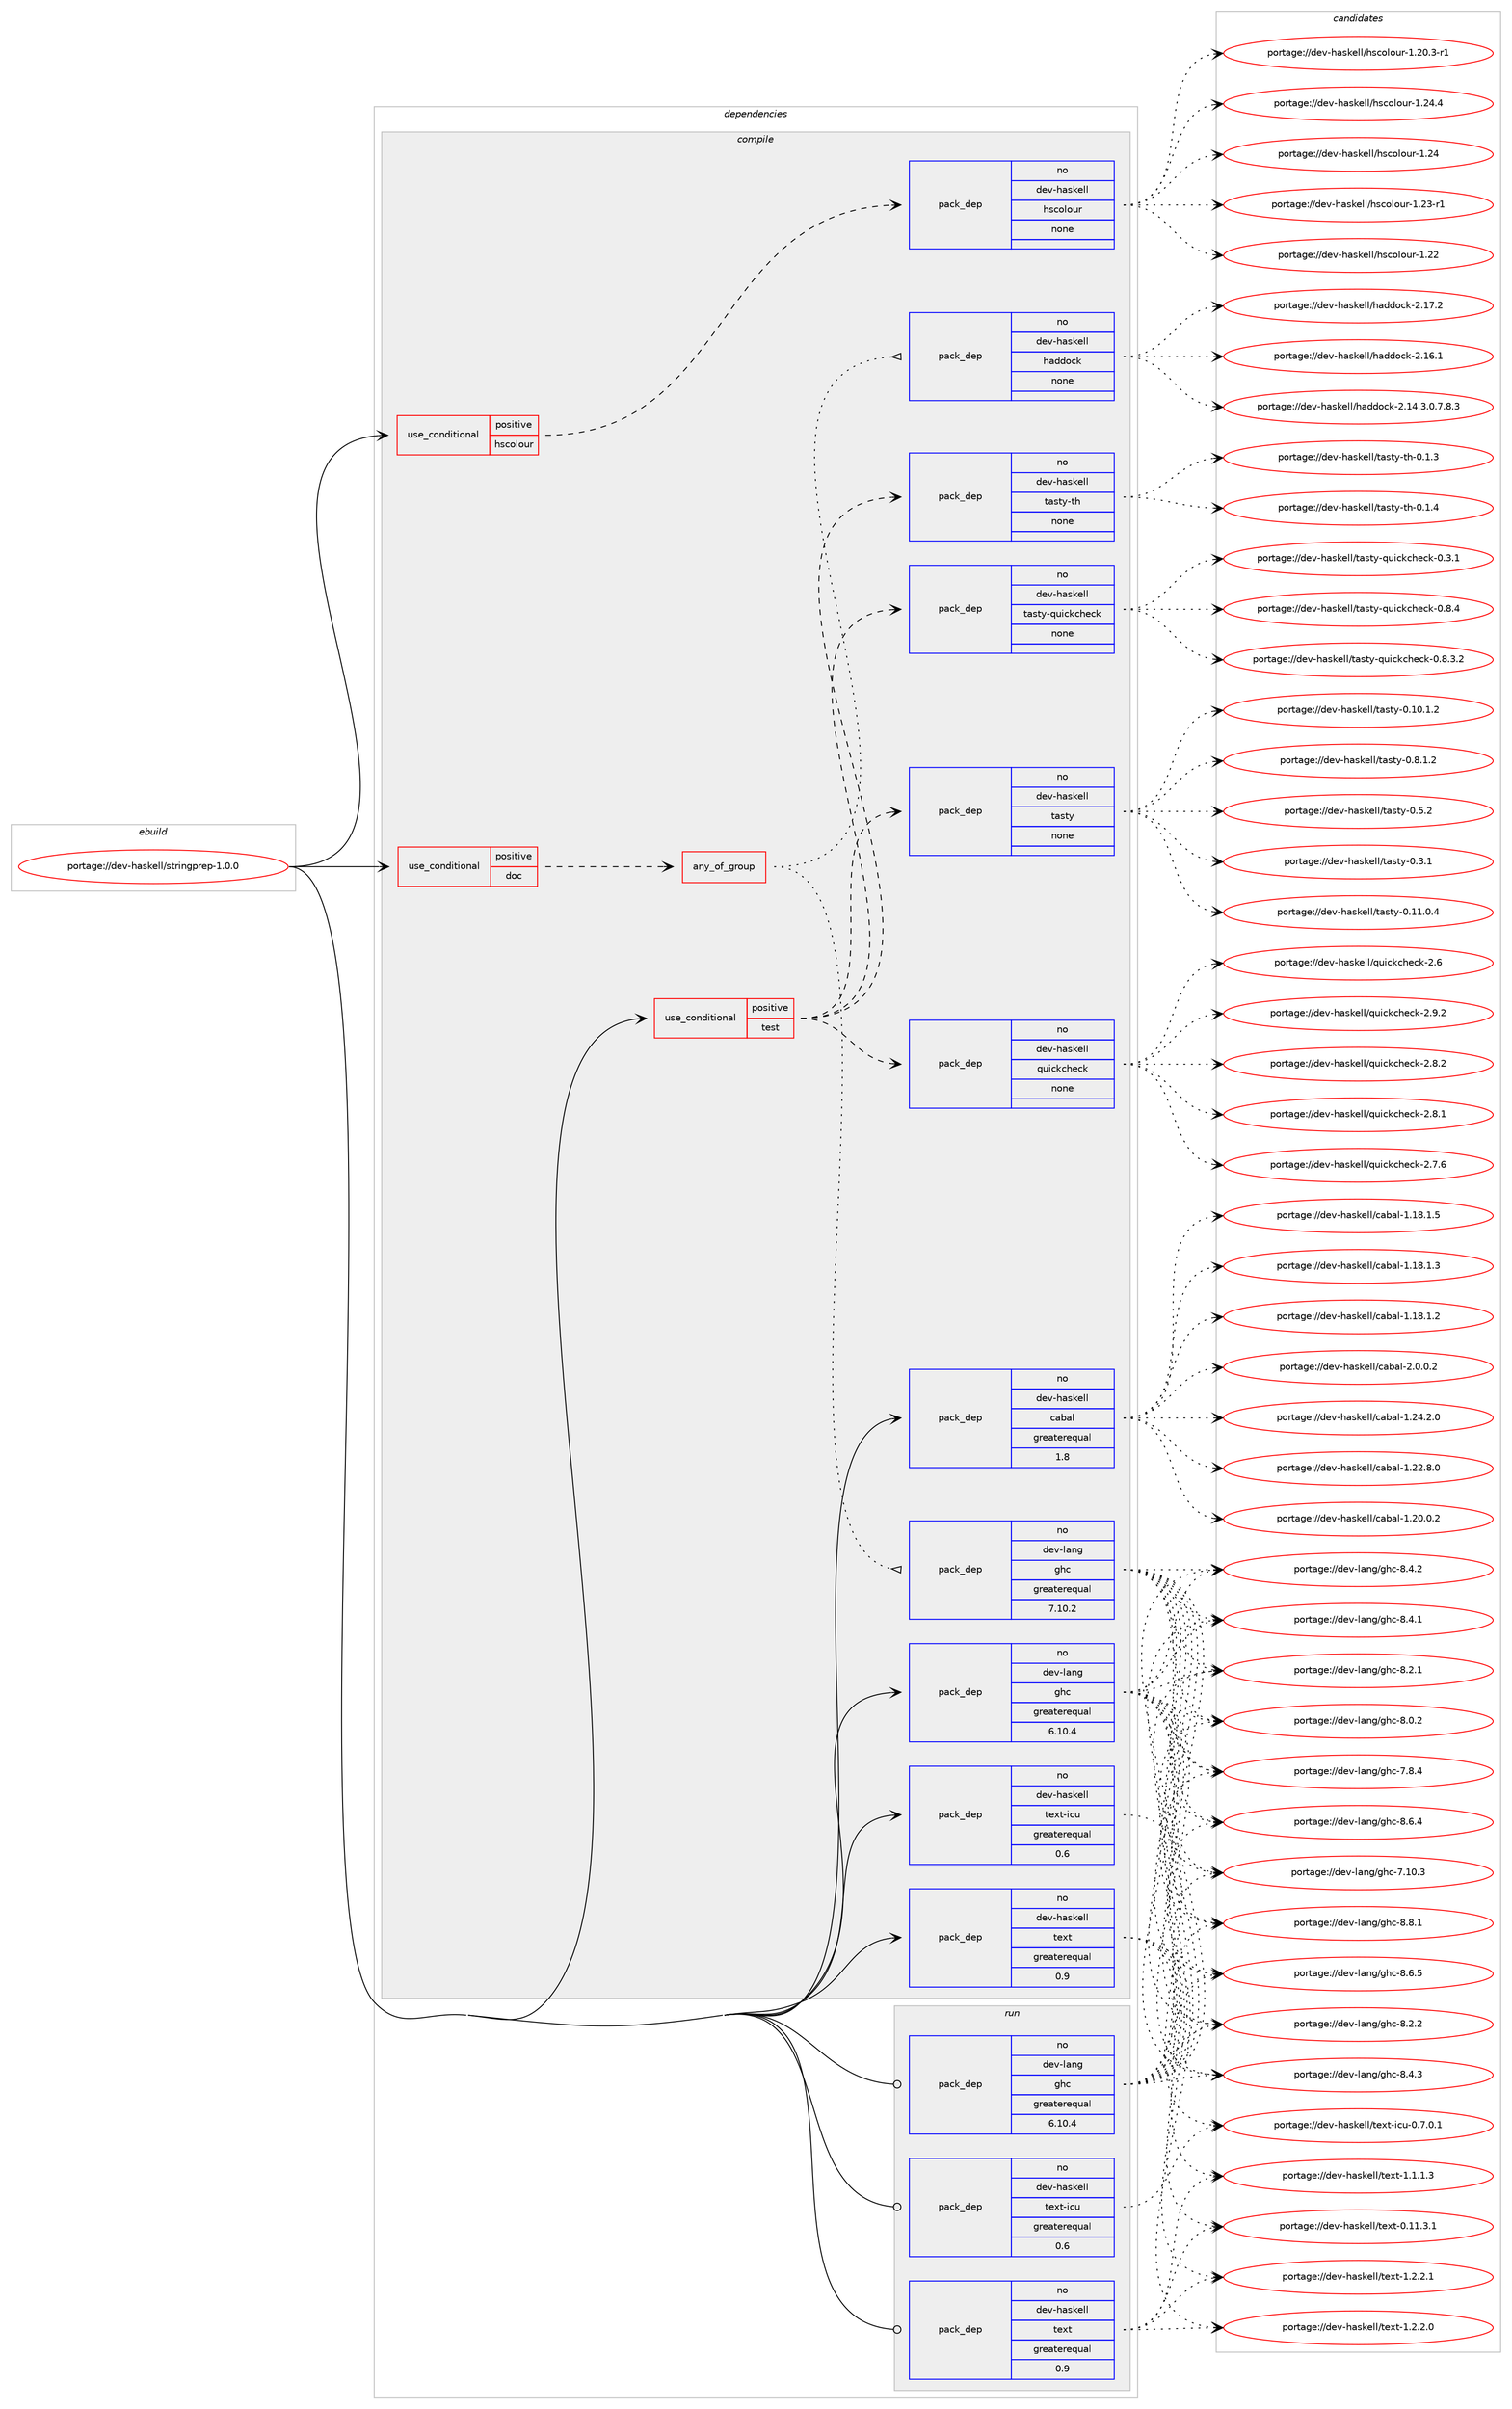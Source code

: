 digraph prolog {

# *************
# Graph options
# *************

newrank=true;
concentrate=true;
compound=true;
graph [rankdir=LR,fontname=Helvetica,fontsize=10,ranksep=1.5];#, ranksep=2.5, nodesep=0.2];
edge  [arrowhead=vee];
node  [fontname=Helvetica,fontsize=10];

# **********
# The ebuild
# **********

subgraph cluster_leftcol {
color=gray;
label=<<i>ebuild</i>>;
id [label="portage://dev-haskell/stringprep-1.0.0", color=red, width=4, href="../dev-haskell/stringprep-1.0.0.svg"];
}

# ****************
# The dependencies
# ****************

subgraph cluster_midcol {
color=gray;
label=<<i>dependencies</i>>;
subgraph cluster_compile {
fillcolor="#eeeeee";
style=filled;
label=<<i>compile</i>>;
subgraph cond131614 {
dependency543499 [label=<<TABLE BORDER="0" CELLBORDER="1" CELLSPACING="0" CELLPADDING="4"><TR><TD ROWSPAN="3" CELLPADDING="10">use_conditional</TD></TR><TR><TD>positive</TD></TR><TR><TD>doc</TD></TR></TABLE>>, shape=none, color=red];
subgraph any5709 {
dependency543500 [label=<<TABLE BORDER="0" CELLBORDER="1" CELLSPACING="0" CELLPADDING="4"><TR><TD CELLPADDING="10">any_of_group</TD></TR></TABLE>>, shape=none, color=red];subgraph pack405939 {
dependency543501 [label=<<TABLE BORDER="0" CELLBORDER="1" CELLSPACING="0" CELLPADDING="4" WIDTH="220"><TR><TD ROWSPAN="6" CELLPADDING="30">pack_dep</TD></TR><TR><TD WIDTH="110">no</TD></TR><TR><TD>dev-haskell</TD></TR><TR><TD>haddock</TD></TR><TR><TD>none</TD></TR><TR><TD></TD></TR></TABLE>>, shape=none, color=blue];
}
dependency543500:e -> dependency543501:w [weight=20,style="dotted",arrowhead="oinv"];
subgraph pack405940 {
dependency543502 [label=<<TABLE BORDER="0" CELLBORDER="1" CELLSPACING="0" CELLPADDING="4" WIDTH="220"><TR><TD ROWSPAN="6" CELLPADDING="30">pack_dep</TD></TR><TR><TD WIDTH="110">no</TD></TR><TR><TD>dev-lang</TD></TR><TR><TD>ghc</TD></TR><TR><TD>greaterequal</TD></TR><TR><TD>7.10.2</TD></TR></TABLE>>, shape=none, color=blue];
}
dependency543500:e -> dependency543502:w [weight=20,style="dotted",arrowhead="oinv"];
}
dependency543499:e -> dependency543500:w [weight=20,style="dashed",arrowhead="vee"];
}
id:e -> dependency543499:w [weight=20,style="solid",arrowhead="vee"];
subgraph cond131615 {
dependency543503 [label=<<TABLE BORDER="0" CELLBORDER="1" CELLSPACING="0" CELLPADDING="4"><TR><TD ROWSPAN="3" CELLPADDING="10">use_conditional</TD></TR><TR><TD>positive</TD></TR><TR><TD>hscolour</TD></TR></TABLE>>, shape=none, color=red];
subgraph pack405941 {
dependency543504 [label=<<TABLE BORDER="0" CELLBORDER="1" CELLSPACING="0" CELLPADDING="4" WIDTH="220"><TR><TD ROWSPAN="6" CELLPADDING="30">pack_dep</TD></TR><TR><TD WIDTH="110">no</TD></TR><TR><TD>dev-haskell</TD></TR><TR><TD>hscolour</TD></TR><TR><TD>none</TD></TR><TR><TD></TD></TR></TABLE>>, shape=none, color=blue];
}
dependency543503:e -> dependency543504:w [weight=20,style="dashed",arrowhead="vee"];
}
id:e -> dependency543503:w [weight=20,style="solid",arrowhead="vee"];
subgraph cond131616 {
dependency543505 [label=<<TABLE BORDER="0" CELLBORDER="1" CELLSPACING="0" CELLPADDING="4"><TR><TD ROWSPAN="3" CELLPADDING="10">use_conditional</TD></TR><TR><TD>positive</TD></TR><TR><TD>test</TD></TR></TABLE>>, shape=none, color=red];
subgraph pack405942 {
dependency543506 [label=<<TABLE BORDER="0" CELLBORDER="1" CELLSPACING="0" CELLPADDING="4" WIDTH="220"><TR><TD ROWSPAN="6" CELLPADDING="30">pack_dep</TD></TR><TR><TD WIDTH="110">no</TD></TR><TR><TD>dev-haskell</TD></TR><TR><TD>quickcheck</TD></TR><TR><TD>none</TD></TR><TR><TD></TD></TR></TABLE>>, shape=none, color=blue];
}
dependency543505:e -> dependency543506:w [weight=20,style="dashed",arrowhead="vee"];
subgraph pack405943 {
dependency543507 [label=<<TABLE BORDER="0" CELLBORDER="1" CELLSPACING="0" CELLPADDING="4" WIDTH="220"><TR><TD ROWSPAN="6" CELLPADDING="30">pack_dep</TD></TR><TR><TD WIDTH="110">no</TD></TR><TR><TD>dev-haskell</TD></TR><TR><TD>tasty</TD></TR><TR><TD>none</TD></TR><TR><TD></TD></TR></TABLE>>, shape=none, color=blue];
}
dependency543505:e -> dependency543507:w [weight=20,style="dashed",arrowhead="vee"];
subgraph pack405944 {
dependency543508 [label=<<TABLE BORDER="0" CELLBORDER="1" CELLSPACING="0" CELLPADDING="4" WIDTH="220"><TR><TD ROWSPAN="6" CELLPADDING="30">pack_dep</TD></TR><TR><TD WIDTH="110">no</TD></TR><TR><TD>dev-haskell</TD></TR><TR><TD>tasty-quickcheck</TD></TR><TR><TD>none</TD></TR><TR><TD></TD></TR></TABLE>>, shape=none, color=blue];
}
dependency543505:e -> dependency543508:w [weight=20,style="dashed",arrowhead="vee"];
subgraph pack405945 {
dependency543509 [label=<<TABLE BORDER="0" CELLBORDER="1" CELLSPACING="0" CELLPADDING="4" WIDTH="220"><TR><TD ROWSPAN="6" CELLPADDING="30">pack_dep</TD></TR><TR><TD WIDTH="110">no</TD></TR><TR><TD>dev-haskell</TD></TR><TR><TD>tasty-th</TD></TR><TR><TD>none</TD></TR><TR><TD></TD></TR></TABLE>>, shape=none, color=blue];
}
dependency543505:e -> dependency543509:w [weight=20,style="dashed",arrowhead="vee"];
}
id:e -> dependency543505:w [weight=20,style="solid",arrowhead="vee"];
subgraph pack405946 {
dependency543510 [label=<<TABLE BORDER="0" CELLBORDER="1" CELLSPACING="0" CELLPADDING="4" WIDTH="220"><TR><TD ROWSPAN="6" CELLPADDING="30">pack_dep</TD></TR><TR><TD WIDTH="110">no</TD></TR><TR><TD>dev-haskell</TD></TR><TR><TD>cabal</TD></TR><TR><TD>greaterequal</TD></TR><TR><TD>1.8</TD></TR></TABLE>>, shape=none, color=blue];
}
id:e -> dependency543510:w [weight=20,style="solid",arrowhead="vee"];
subgraph pack405947 {
dependency543511 [label=<<TABLE BORDER="0" CELLBORDER="1" CELLSPACING="0" CELLPADDING="4" WIDTH="220"><TR><TD ROWSPAN="6" CELLPADDING="30">pack_dep</TD></TR><TR><TD WIDTH="110">no</TD></TR><TR><TD>dev-haskell</TD></TR><TR><TD>text</TD></TR><TR><TD>greaterequal</TD></TR><TR><TD>0.9</TD></TR></TABLE>>, shape=none, color=blue];
}
id:e -> dependency543511:w [weight=20,style="solid",arrowhead="vee"];
subgraph pack405948 {
dependency543512 [label=<<TABLE BORDER="0" CELLBORDER="1" CELLSPACING="0" CELLPADDING="4" WIDTH="220"><TR><TD ROWSPAN="6" CELLPADDING="30">pack_dep</TD></TR><TR><TD WIDTH="110">no</TD></TR><TR><TD>dev-haskell</TD></TR><TR><TD>text-icu</TD></TR><TR><TD>greaterequal</TD></TR><TR><TD>0.6</TD></TR></TABLE>>, shape=none, color=blue];
}
id:e -> dependency543512:w [weight=20,style="solid",arrowhead="vee"];
subgraph pack405949 {
dependency543513 [label=<<TABLE BORDER="0" CELLBORDER="1" CELLSPACING="0" CELLPADDING="4" WIDTH="220"><TR><TD ROWSPAN="6" CELLPADDING="30">pack_dep</TD></TR><TR><TD WIDTH="110">no</TD></TR><TR><TD>dev-lang</TD></TR><TR><TD>ghc</TD></TR><TR><TD>greaterequal</TD></TR><TR><TD>6.10.4</TD></TR></TABLE>>, shape=none, color=blue];
}
id:e -> dependency543513:w [weight=20,style="solid",arrowhead="vee"];
}
subgraph cluster_compileandrun {
fillcolor="#eeeeee";
style=filled;
label=<<i>compile and run</i>>;
}
subgraph cluster_run {
fillcolor="#eeeeee";
style=filled;
label=<<i>run</i>>;
subgraph pack405950 {
dependency543514 [label=<<TABLE BORDER="0" CELLBORDER="1" CELLSPACING="0" CELLPADDING="4" WIDTH="220"><TR><TD ROWSPAN="6" CELLPADDING="30">pack_dep</TD></TR><TR><TD WIDTH="110">no</TD></TR><TR><TD>dev-haskell</TD></TR><TR><TD>text</TD></TR><TR><TD>greaterequal</TD></TR><TR><TD>0.9</TD></TR></TABLE>>, shape=none, color=blue];
}
id:e -> dependency543514:w [weight=20,style="solid",arrowhead="odot"];
subgraph pack405951 {
dependency543515 [label=<<TABLE BORDER="0" CELLBORDER="1" CELLSPACING="0" CELLPADDING="4" WIDTH="220"><TR><TD ROWSPAN="6" CELLPADDING="30">pack_dep</TD></TR><TR><TD WIDTH="110">no</TD></TR><TR><TD>dev-haskell</TD></TR><TR><TD>text-icu</TD></TR><TR><TD>greaterequal</TD></TR><TR><TD>0.6</TD></TR></TABLE>>, shape=none, color=blue];
}
id:e -> dependency543515:w [weight=20,style="solid",arrowhead="odot"];
subgraph pack405952 {
dependency543516 [label=<<TABLE BORDER="0" CELLBORDER="1" CELLSPACING="0" CELLPADDING="4" WIDTH="220"><TR><TD ROWSPAN="6" CELLPADDING="30">pack_dep</TD></TR><TR><TD WIDTH="110">no</TD></TR><TR><TD>dev-lang</TD></TR><TR><TD>ghc</TD></TR><TR><TD>greaterequal</TD></TR><TR><TD>6.10.4</TD></TR></TABLE>>, shape=none, color=blue];
}
id:e -> dependency543516:w [weight=20,style="solid",arrowhead="odot"];
}
}

# **************
# The candidates
# **************

subgraph cluster_choices {
rank=same;
color=gray;
label=<<i>candidates</i>>;

subgraph choice405939 {
color=black;
nodesep=1;
choice100101118451049711510710110810847104971001001119910745504649554650 [label="portage://dev-haskell/haddock-2.17.2", color=red, width=4,href="../dev-haskell/haddock-2.17.2.svg"];
choice100101118451049711510710110810847104971001001119910745504649544649 [label="portage://dev-haskell/haddock-2.16.1", color=red, width=4,href="../dev-haskell/haddock-2.16.1.svg"];
choice1001011184510497115107101108108471049710010011199107455046495246514648465546564651 [label="portage://dev-haskell/haddock-2.14.3.0.7.8.3", color=red, width=4,href="../dev-haskell/haddock-2.14.3.0.7.8.3.svg"];
dependency543501:e -> choice100101118451049711510710110810847104971001001119910745504649554650:w [style=dotted,weight="100"];
dependency543501:e -> choice100101118451049711510710110810847104971001001119910745504649544649:w [style=dotted,weight="100"];
dependency543501:e -> choice1001011184510497115107101108108471049710010011199107455046495246514648465546564651:w [style=dotted,weight="100"];
}
subgraph choice405940 {
color=black;
nodesep=1;
choice10010111845108971101034710310499455646564649 [label="portage://dev-lang/ghc-8.8.1", color=red, width=4,href="../dev-lang/ghc-8.8.1.svg"];
choice10010111845108971101034710310499455646544653 [label="portage://dev-lang/ghc-8.6.5", color=red, width=4,href="../dev-lang/ghc-8.6.5.svg"];
choice10010111845108971101034710310499455646544652 [label="portage://dev-lang/ghc-8.6.4", color=red, width=4,href="../dev-lang/ghc-8.6.4.svg"];
choice10010111845108971101034710310499455646524651 [label="portage://dev-lang/ghc-8.4.3", color=red, width=4,href="../dev-lang/ghc-8.4.3.svg"];
choice10010111845108971101034710310499455646524650 [label="portage://dev-lang/ghc-8.4.2", color=red, width=4,href="../dev-lang/ghc-8.4.2.svg"];
choice10010111845108971101034710310499455646524649 [label="portage://dev-lang/ghc-8.4.1", color=red, width=4,href="../dev-lang/ghc-8.4.1.svg"];
choice10010111845108971101034710310499455646504650 [label="portage://dev-lang/ghc-8.2.2", color=red, width=4,href="../dev-lang/ghc-8.2.2.svg"];
choice10010111845108971101034710310499455646504649 [label="portage://dev-lang/ghc-8.2.1", color=red, width=4,href="../dev-lang/ghc-8.2.1.svg"];
choice10010111845108971101034710310499455646484650 [label="portage://dev-lang/ghc-8.0.2", color=red, width=4,href="../dev-lang/ghc-8.0.2.svg"];
choice10010111845108971101034710310499455546564652 [label="portage://dev-lang/ghc-7.8.4", color=red, width=4,href="../dev-lang/ghc-7.8.4.svg"];
choice1001011184510897110103471031049945554649484651 [label="portage://dev-lang/ghc-7.10.3", color=red, width=4,href="../dev-lang/ghc-7.10.3.svg"];
dependency543502:e -> choice10010111845108971101034710310499455646564649:w [style=dotted,weight="100"];
dependency543502:e -> choice10010111845108971101034710310499455646544653:w [style=dotted,weight="100"];
dependency543502:e -> choice10010111845108971101034710310499455646544652:w [style=dotted,weight="100"];
dependency543502:e -> choice10010111845108971101034710310499455646524651:w [style=dotted,weight="100"];
dependency543502:e -> choice10010111845108971101034710310499455646524650:w [style=dotted,weight="100"];
dependency543502:e -> choice10010111845108971101034710310499455646524649:w [style=dotted,weight="100"];
dependency543502:e -> choice10010111845108971101034710310499455646504650:w [style=dotted,weight="100"];
dependency543502:e -> choice10010111845108971101034710310499455646504649:w [style=dotted,weight="100"];
dependency543502:e -> choice10010111845108971101034710310499455646484650:w [style=dotted,weight="100"];
dependency543502:e -> choice10010111845108971101034710310499455546564652:w [style=dotted,weight="100"];
dependency543502:e -> choice1001011184510897110103471031049945554649484651:w [style=dotted,weight="100"];
}
subgraph choice405941 {
color=black;
nodesep=1;
choice1001011184510497115107101108108471041159911110811111711445494650524652 [label="portage://dev-haskell/hscolour-1.24.4", color=red, width=4,href="../dev-haskell/hscolour-1.24.4.svg"];
choice100101118451049711510710110810847104115991111081111171144549465052 [label="portage://dev-haskell/hscolour-1.24", color=red, width=4,href="../dev-haskell/hscolour-1.24.svg"];
choice1001011184510497115107101108108471041159911110811111711445494650514511449 [label="portage://dev-haskell/hscolour-1.23-r1", color=red, width=4,href="../dev-haskell/hscolour-1.23-r1.svg"];
choice100101118451049711510710110810847104115991111081111171144549465050 [label="portage://dev-haskell/hscolour-1.22", color=red, width=4,href="../dev-haskell/hscolour-1.22.svg"];
choice10010111845104971151071011081084710411599111108111117114454946504846514511449 [label="portage://dev-haskell/hscolour-1.20.3-r1", color=red, width=4,href="../dev-haskell/hscolour-1.20.3-r1.svg"];
dependency543504:e -> choice1001011184510497115107101108108471041159911110811111711445494650524652:w [style=dotted,weight="100"];
dependency543504:e -> choice100101118451049711510710110810847104115991111081111171144549465052:w [style=dotted,weight="100"];
dependency543504:e -> choice1001011184510497115107101108108471041159911110811111711445494650514511449:w [style=dotted,weight="100"];
dependency543504:e -> choice100101118451049711510710110810847104115991111081111171144549465050:w [style=dotted,weight="100"];
dependency543504:e -> choice10010111845104971151071011081084710411599111108111117114454946504846514511449:w [style=dotted,weight="100"];
}
subgraph choice405942 {
color=black;
nodesep=1;
choice100101118451049711510710110810847113117105991079910410199107455046574650 [label="portage://dev-haskell/quickcheck-2.9.2", color=red, width=4,href="../dev-haskell/quickcheck-2.9.2.svg"];
choice100101118451049711510710110810847113117105991079910410199107455046564650 [label="portage://dev-haskell/quickcheck-2.8.2", color=red, width=4,href="../dev-haskell/quickcheck-2.8.2.svg"];
choice100101118451049711510710110810847113117105991079910410199107455046564649 [label="portage://dev-haskell/quickcheck-2.8.1", color=red, width=4,href="../dev-haskell/quickcheck-2.8.1.svg"];
choice100101118451049711510710110810847113117105991079910410199107455046554654 [label="portage://dev-haskell/quickcheck-2.7.6", color=red, width=4,href="../dev-haskell/quickcheck-2.7.6.svg"];
choice10010111845104971151071011081084711311710599107991041019910745504654 [label="portage://dev-haskell/quickcheck-2.6", color=red, width=4,href="../dev-haskell/quickcheck-2.6.svg"];
dependency543506:e -> choice100101118451049711510710110810847113117105991079910410199107455046574650:w [style=dotted,weight="100"];
dependency543506:e -> choice100101118451049711510710110810847113117105991079910410199107455046564650:w [style=dotted,weight="100"];
dependency543506:e -> choice100101118451049711510710110810847113117105991079910410199107455046564649:w [style=dotted,weight="100"];
dependency543506:e -> choice100101118451049711510710110810847113117105991079910410199107455046554654:w [style=dotted,weight="100"];
dependency543506:e -> choice10010111845104971151071011081084711311710599107991041019910745504654:w [style=dotted,weight="100"];
}
subgraph choice405943 {
color=black;
nodesep=1;
choice100101118451049711510710110810847116971151161214548465646494650 [label="portage://dev-haskell/tasty-0.8.1.2", color=red, width=4,href="../dev-haskell/tasty-0.8.1.2.svg"];
choice10010111845104971151071011081084711697115116121454846534650 [label="portage://dev-haskell/tasty-0.5.2", color=red, width=4,href="../dev-haskell/tasty-0.5.2.svg"];
choice10010111845104971151071011081084711697115116121454846514649 [label="portage://dev-haskell/tasty-0.3.1", color=red, width=4,href="../dev-haskell/tasty-0.3.1.svg"];
choice10010111845104971151071011081084711697115116121454846494946484652 [label="portage://dev-haskell/tasty-0.11.0.4", color=red, width=4,href="../dev-haskell/tasty-0.11.0.4.svg"];
choice10010111845104971151071011081084711697115116121454846494846494650 [label="portage://dev-haskell/tasty-0.10.1.2", color=red, width=4,href="../dev-haskell/tasty-0.10.1.2.svg"];
dependency543507:e -> choice100101118451049711510710110810847116971151161214548465646494650:w [style=dotted,weight="100"];
dependency543507:e -> choice10010111845104971151071011081084711697115116121454846534650:w [style=dotted,weight="100"];
dependency543507:e -> choice10010111845104971151071011081084711697115116121454846514649:w [style=dotted,weight="100"];
dependency543507:e -> choice10010111845104971151071011081084711697115116121454846494946484652:w [style=dotted,weight="100"];
dependency543507:e -> choice10010111845104971151071011081084711697115116121454846494846494650:w [style=dotted,weight="100"];
}
subgraph choice405944 {
color=black;
nodesep=1;
choice1001011184510497115107101108108471169711511612145113117105991079910410199107454846564652 [label="portage://dev-haskell/tasty-quickcheck-0.8.4", color=red, width=4,href="../dev-haskell/tasty-quickcheck-0.8.4.svg"];
choice10010111845104971151071011081084711697115116121451131171059910799104101991074548465646514650 [label="portage://dev-haskell/tasty-quickcheck-0.8.3.2", color=red, width=4,href="../dev-haskell/tasty-quickcheck-0.8.3.2.svg"];
choice1001011184510497115107101108108471169711511612145113117105991079910410199107454846514649 [label="portage://dev-haskell/tasty-quickcheck-0.3.1", color=red, width=4,href="../dev-haskell/tasty-quickcheck-0.3.1.svg"];
dependency543508:e -> choice1001011184510497115107101108108471169711511612145113117105991079910410199107454846564652:w [style=dotted,weight="100"];
dependency543508:e -> choice10010111845104971151071011081084711697115116121451131171059910799104101991074548465646514650:w [style=dotted,weight="100"];
dependency543508:e -> choice1001011184510497115107101108108471169711511612145113117105991079910410199107454846514649:w [style=dotted,weight="100"];
}
subgraph choice405945 {
color=black;
nodesep=1;
choice1001011184510497115107101108108471169711511612145116104454846494652 [label="portage://dev-haskell/tasty-th-0.1.4", color=red, width=4,href="../dev-haskell/tasty-th-0.1.4.svg"];
choice1001011184510497115107101108108471169711511612145116104454846494651 [label="portage://dev-haskell/tasty-th-0.1.3", color=red, width=4,href="../dev-haskell/tasty-th-0.1.3.svg"];
dependency543509:e -> choice1001011184510497115107101108108471169711511612145116104454846494652:w [style=dotted,weight="100"];
dependency543509:e -> choice1001011184510497115107101108108471169711511612145116104454846494651:w [style=dotted,weight="100"];
}
subgraph choice405946 {
color=black;
nodesep=1;
choice100101118451049711510710110810847999798971084550464846484650 [label="portage://dev-haskell/cabal-2.0.0.2", color=red, width=4,href="../dev-haskell/cabal-2.0.0.2.svg"];
choice10010111845104971151071011081084799979897108454946505246504648 [label="portage://dev-haskell/cabal-1.24.2.0", color=red, width=4,href="../dev-haskell/cabal-1.24.2.0.svg"];
choice10010111845104971151071011081084799979897108454946505046564648 [label="portage://dev-haskell/cabal-1.22.8.0", color=red, width=4,href="../dev-haskell/cabal-1.22.8.0.svg"];
choice10010111845104971151071011081084799979897108454946504846484650 [label="portage://dev-haskell/cabal-1.20.0.2", color=red, width=4,href="../dev-haskell/cabal-1.20.0.2.svg"];
choice10010111845104971151071011081084799979897108454946495646494653 [label="portage://dev-haskell/cabal-1.18.1.5", color=red, width=4,href="../dev-haskell/cabal-1.18.1.5.svg"];
choice10010111845104971151071011081084799979897108454946495646494651 [label="portage://dev-haskell/cabal-1.18.1.3", color=red, width=4,href="../dev-haskell/cabal-1.18.1.3.svg"];
choice10010111845104971151071011081084799979897108454946495646494650 [label="portage://dev-haskell/cabal-1.18.1.2", color=red, width=4,href="../dev-haskell/cabal-1.18.1.2.svg"];
dependency543510:e -> choice100101118451049711510710110810847999798971084550464846484650:w [style=dotted,weight="100"];
dependency543510:e -> choice10010111845104971151071011081084799979897108454946505246504648:w [style=dotted,weight="100"];
dependency543510:e -> choice10010111845104971151071011081084799979897108454946505046564648:w [style=dotted,weight="100"];
dependency543510:e -> choice10010111845104971151071011081084799979897108454946504846484650:w [style=dotted,weight="100"];
dependency543510:e -> choice10010111845104971151071011081084799979897108454946495646494653:w [style=dotted,weight="100"];
dependency543510:e -> choice10010111845104971151071011081084799979897108454946495646494651:w [style=dotted,weight="100"];
dependency543510:e -> choice10010111845104971151071011081084799979897108454946495646494650:w [style=dotted,weight="100"];
}
subgraph choice405947 {
color=black;
nodesep=1;
choice1001011184510497115107101108108471161011201164549465046504649 [label="portage://dev-haskell/text-1.2.2.1", color=red, width=4,href="../dev-haskell/text-1.2.2.1.svg"];
choice1001011184510497115107101108108471161011201164549465046504648 [label="portage://dev-haskell/text-1.2.2.0", color=red, width=4,href="../dev-haskell/text-1.2.2.0.svg"];
choice1001011184510497115107101108108471161011201164549464946494651 [label="portage://dev-haskell/text-1.1.1.3", color=red, width=4,href="../dev-haskell/text-1.1.1.3.svg"];
choice100101118451049711510710110810847116101120116454846494946514649 [label="portage://dev-haskell/text-0.11.3.1", color=red, width=4,href="../dev-haskell/text-0.11.3.1.svg"];
dependency543511:e -> choice1001011184510497115107101108108471161011201164549465046504649:w [style=dotted,weight="100"];
dependency543511:e -> choice1001011184510497115107101108108471161011201164549465046504648:w [style=dotted,weight="100"];
dependency543511:e -> choice1001011184510497115107101108108471161011201164549464946494651:w [style=dotted,weight="100"];
dependency543511:e -> choice100101118451049711510710110810847116101120116454846494946514649:w [style=dotted,weight="100"];
}
subgraph choice405948 {
color=black;
nodesep=1;
choice10010111845104971151071011081084711610112011645105991174548465546484649 [label="portage://dev-haskell/text-icu-0.7.0.1", color=red, width=4,href="../dev-haskell/text-icu-0.7.0.1.svg"];
dependency543512:e -> choice10010111845104971151071011081084711610112011645105991174548465546484649:w [style=dotted,weight="100"];
}
subgraph choice405949 {
color=black;
nodesep=1;
choice10010111845108971101034710310499455646564649 [label="portage://dev-lang/ghc-8.8.1", color=red, width=4,href="../dev-lang/ghc-8.8.1.svg"];
choice10010111845108971101034710310499455646544653 [label="portage://dev-lang/ghc-8.6.5", color=red, width=4,href="../dev-lang/ghc-8.6.5.svg"];
choice10010111845108971101034710310499455646544652 [label="portage://dev-lang/ghc-8.6.4", color=red, width=4,href="../dev-lang/ghc-8.6.4.svg"];
choice10010111845108971101034710310499455646524651 [label="portage://dev-lang/ghc-8.4.3", color=red, width=4,href="../dev-lang/ghc-8.4.3.svg"];
choice10010111845108971101034710310499455646524650 [label="portage://dev-lang/ghc-8.4.2", color=red, width=4,href="../dev-lang/ghc-8.4.2.svg"];
choice10010111845108971101034710310499455646524649 [label="portage://dev-lang/ghc-8.4.1", color=red, width=4,href="../dev-lang/ghc-8.4.1.svg"];
choice10010111845108971101034710310499455646504650 [label="portage://dev-lang/ghc-8.2.2", color=red, width=4,href="../dev-lang/ghc-8.2.2.svg"];
choice10010111845108971101034710310499455646504649 [label="portage://dev-lang/ghc-8.2.1", color=red, width=4,href="../dev-lang/ghc-8.2.1.svg"];
choice10010111845108971101034710310499455646484650 [label="portage://dev-lang/ghc-8.0.2", color=red, width=4,href="../dev-lang/ghc-8.0.2.svg"];
choice10010111845108971101034710310499455546564652 [label="portage://dev-lang/ghc-7.8.4", color=red, width=4,href="../dev-lang/ghc-7.8.4.svg"];
choice1001011184510897110103471031049945554649484651 [label="portage://dev-lang/ghc-7.10.3", color=red, width=4,href="../dev-lang/ghc-7.10.3.svg"];
dependency543513:e -> choice10010111845108971101034710310499455646564649:w [style=dotted,weight="100"];
dependency543513:e -> choice10010111845108971101034710310499455646544653:w [style=dotted,weight="100"];
dependency543513:e -> choice10010111845108971101034710310499455646544652:w [style=dotted,weight="100"];
dependency543513:e -> choice10010111845108971101034710310499455646524651:w [style=dotted,weight="100"];
dependency543513:e -> choice10010111845108971101034710310499455646524650:w [style=dotted,weight="100"];
dependency543513:e -> choice10010111845108971101034710310499455646524649:w [style=dotted,weight="100"];
dependency543513:e -> choice10010111845108971101034710310499455646504650:w [style=dotted,weight="100"];
dependency543513:e -> choice10010111845108971101034710310499455646504649:w [style=dotted,weight="100"];
dependency543513:e -> choice10010111845108971101034710310499455646484650:w [style=dotted,weight="100"];
dependency543513:e -> choice10010111845108971101034710310499455546564652:w [style=dotted,weight="100"];
dependency543513:e -> choice1001011184510897110103471031049945554649484651:w [style=dotted,weight="100"];
}
subgraph choice405950 {
color=black;
nodesep=1;
choice1001011184510497115107101108108471161011201164549465046504649 [label="portage://dev-haskell/text-1.2.2.1", color=red, width=4,href="../dev-haskell/text-1.2.2.1.svg"];
choice1001011184510497115107101108108471161011201164549465046504648 [label="portage://dev-haskell/text-1.2.2.0", color=red, width=4,href="../dev-haskell/text-1.2.2.0.svg"];
choice1001011184510497115107101108108471161011201164549464946494651 [label="portage://dev-haskell/text-1.1.1.3", color=red, width=4,href="../dev-haskell/text-1.1.1.3.svg"];
choice100101118451049711510710110810847116101120116454846494946514649 [label="portage://dev-haskell/text-0.11.3.1", color=red, width=4,href="../dev-haskell/text-0.11.3.1.svg"];
dependency543514:e -> choice1001011184510497115107101108108471161011201164549465046504649:w [style=dotted,weight="100"];
dependency543514:e -> choice1001011184510497115107101108108471161011201164549465046504648:w [style=dotted,weight="100"];
dependency543514:e -> choice1001011184510497115107101108108471161011201164549464946494651:w [style=dotted,weight="100"];
dependency543514:e -> choice100101118451049711510710110810847116101120116454846494946514649:w [style=dotted,weight="100"];
}
subgraph choice405951 {
color=black;
nodesep=1;
choice10010111845104971151071011081084711610112011645105991174548465546484649 [label="portage://dev-haskell/text-icu-0.7.0.1", color=red, width=4,href="../dev-haskell/text-icu-0.7.0.1.svg"];
dependency543515:e -> choice10010111845104971151071011081084711610112011645105991174548465546484649:w [style=dotted,weight="100"];
}
subgraph choice405952 {
color=black;
nodesep=1;
choice10010111845108971101034710310499455646564649 [label="portage://dev-lang/ghc-8.8.1", color=red, width=4,href="../dev-lang/ghc-8.8.1.svg"];
choice10010111845108971101034710310499455646544653 [label="portage://dev-lang/ghc-8.6.5", color=red, width=4,href="../dev-lang/ghc-8.6.5.svg"];
choice10010111845108971101034710310499455646544652 [label="portage://dev-lang/ghc-8.6.4", color=red, width=4,href="../dev-lang/ghc-8.6.4.svg"];
choice10010111845108971101034710310499455646524651 [label="portage://dev-lang/ghc-8.4.3", color=red, width=4,href="../dev-lang/ghc-8.4.3.svg"];
choice10010111845108971101034710310499455646524650 [label="portage://dev-lang/ghc-8.4.2", color=red, width=4,href="../dev-lang/ghc-8.4.2.svg"];
choice10010111845108971101034710310499455646524649 [label="portage://dev-lang/ghc-8.4.1", color=red, width=4,href="../dev-lang/ghc-8.4.1.svg"];
choice10010111845108971101034710310499455646504650 [label="portage://dev-lang/ghc-8.2.2", color=red, width=4,href="../dev-lang/ghc-8.2.2.svg"];
choice10010111845108971101034710310499455646504649 [label="portage://dev-lang/ghc-8.2.1", color=red, width=4,href="../dev-lang/ghc-8.2.1.svg"];
choice10010111845108971101034710310499455646484650 [label="portage://dev-lang/ghc-8.0.2", color=red, width=4,href="../dev-lang/ghc-8.0.2.svg"];
choice10010111845108971101034710310499455546564652 [label="portage://dev-lang/ghc-7.8.4", color=red, width=4,href="../dev-lang/ghc-7.8.4.svg"];
choice1001011184510897110103471031049945554649484651 [label="portage://dev-lang/ghc-7.10.3", color=red, width=4,href="../dev-lang/ghc-7.10.3.svg"];
dependency543516:e -> choice10010111845108971101034710310499455646564649:w [style=dotted,weight="100"];
dependency543516:e -> choice10010111845108971101034710310499455646544653:w [style=dotted,weight="100"];
dependency543516:e -> choice10010111845108971101034710310499455646544652:w [style=dotted,weight="100"];
dependency543516:e -> choice10010111845108971101034710310499455646524651:w [style=dotted,weight="100"];
dependency543516:e -> choice10010111845108971101034710310499455646524650:w [style=dotted,weight="100"];
dependency543516:e -> choice10010111845108971101034710310499455646524649:w [style=dotted,weight="100"];
dependency543516:e -> choice10010111845108971101034710310499455646504650:w [style=dotted,weight="100"];
dependency543516:e -> choice10010111845108971101034710310499455646504649:w [style=dotted,weight="100"];
dependency543516:e -> choice10010111845108971101034710310499455646484650:w [style=dotted,weight="100"];
dependency543516:e -> choice10010111845108971101034710310499455546564652:w [style=dotted,weight="100"];
dependency543516:e -> choice1001011184510897110103471031049945554649484651:w [style=dotted,weight="100"];
}
}

}
